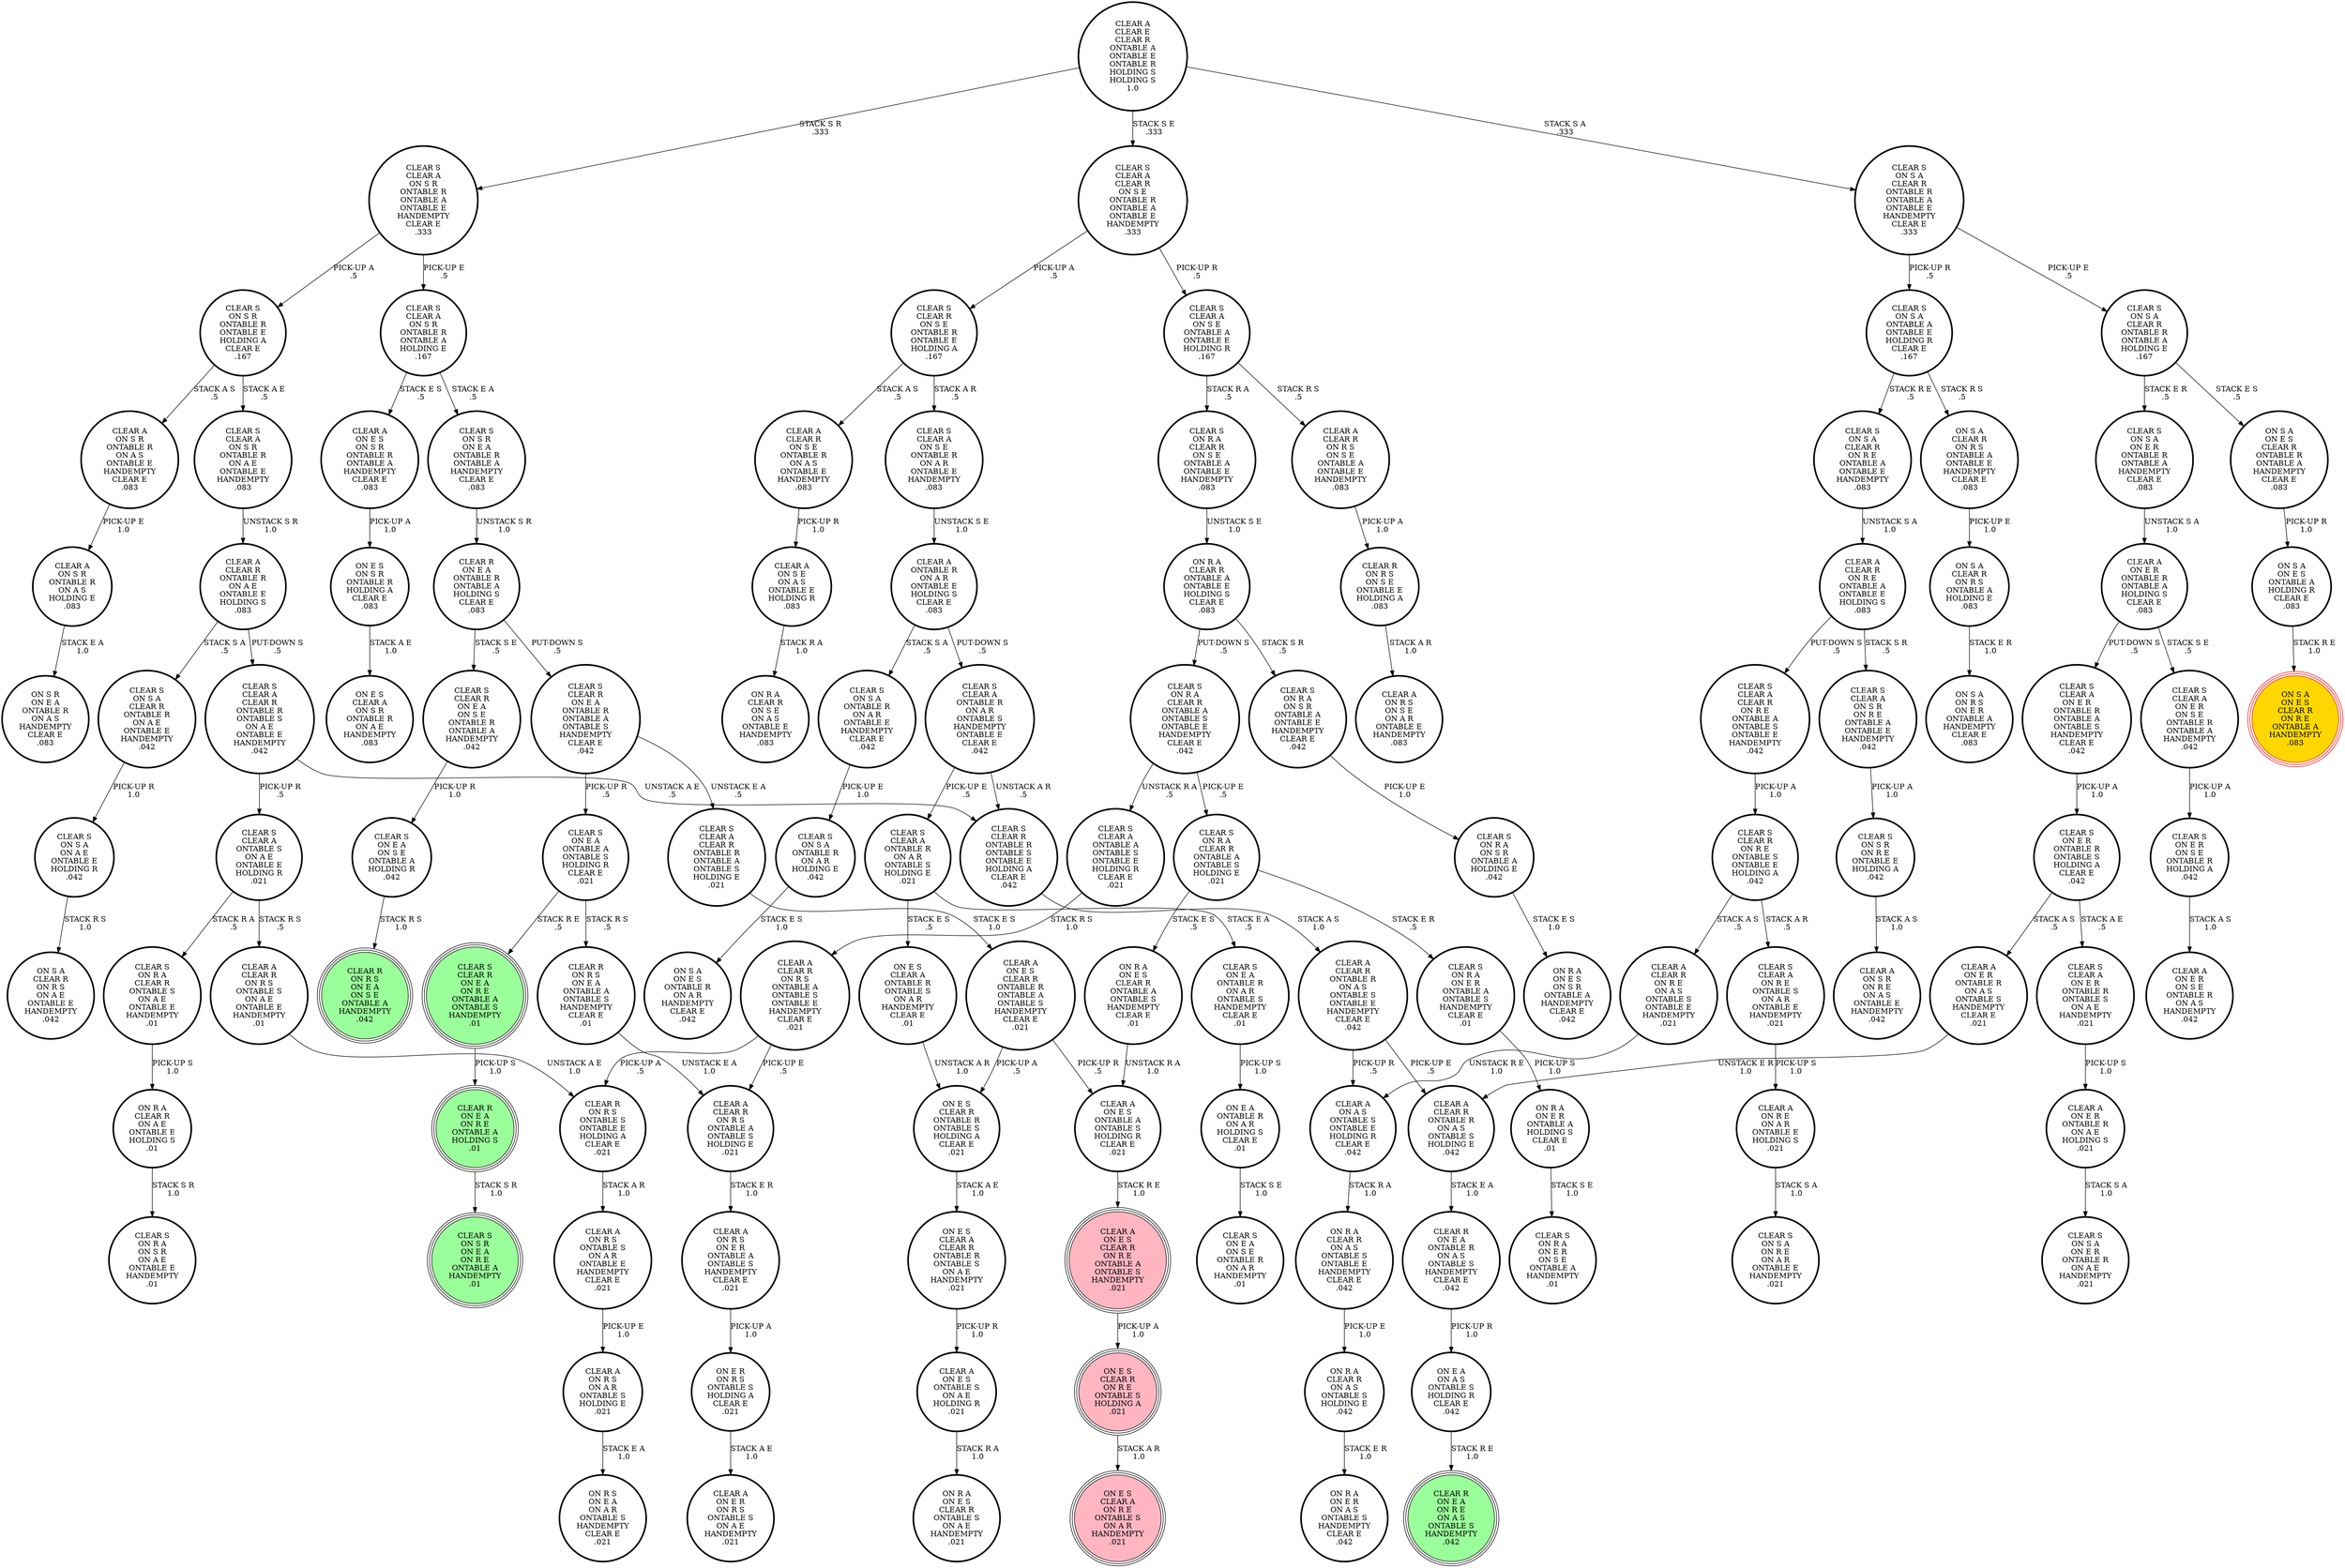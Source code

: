 digraph {
"CLEAR A\nON E S\nCLEAR R\nONTABLE R\nONTABLE A\nONTABLE S\nHANDEMPTY\nCLEAR E\n.021\n" -> "ON E S\nCLEAR R\nONTABLE R\nONTABLE S\nHOLDING A\nCLEAR E\n.021\n"[label="PICK-UP A\n.5\n"];
"CLEAR A\nON E S\nCLEAR R\nONTABLE R\nONTABLE A\nONTABLE S\nHANDEMPTY\nCLEAR E\n.021\n" -> "CLEAR A\nON E S\nONTABLE A\nONTABLE S\nHOLDING R\nCLEAR E\n.021\n"[label="PICK-UP R\n.5\n"];
"CLEAR S\nON S A\nONTABLE R\nON A R\nHOLDING E\n.042\n" -> "ON S A\nON E S\nONTABLE R\nON A R\nHANDEMPTY\nCLEAR E\n.042\n"[label="STACK E S\n1.0\n"];
"CLEAR S\nON S A\nONTABLE A\nONTABLE E\nHOLDING R\nCLEAR E\n.167\n" -> "ON S A\nCLEAR R\nON R S\nONTABLE A\nONTABLE E\nHANDEMPTY\nCLEAR E\n.083\n"[label="STACK R S\n.5\n"];
"CLEAR S\nON S A\nONTABLE A\nONTABLE E\nHOLDING R\nCLEAR E\n.167\n" -> "CLEAR S\nON S A\nCLEAR R\nON R E\nONTABLE A\nONTABLE E\nHANDEMPTY\n.083\n"[label="STACK R E\n.5\n"];
"CLEAR S\nCLEAR A\nON S R\nONTABLE R\nON A E\nONTABLE E\nHANDEMPTY\n.083\n" -> "CLEAR A\nCLEAR R\nONTABLE R\nON A E\nONTABLE E\nHOLDING S\n.083\n"[label="UNSTACK S R\n1.0\n"];
"ON S A\nON E S\nONTABLE A\nHOLDING R\nCLEAR E\n.083\n" -> "ON S A\nON E S\nCLEAR R\nON R E\nONTABLE A\nHANDEMPTY\n.083\n"[label="STACK R E\n1.0\n"];
"CLEAR A\nON E S\nCLEAR R\nON R E\nONTABLE A\nONTABLE S\nHANDEMPTY\n.021\n" -> "ON E S\nCLEAR R\nON R E\nONTABLE S\nHOLDING A\n.021\n"[label="PICK-UP A\n1.0\n"];
"CLEAR S\nCLEAR A\nON S R\nON R E\nONTABLE A\nONTABLE E\nHANDEMPTY\n.042\n" -> "CLEAR S\nON S R\nON R E\nONTABLE E\nHOLDING A\n.042\n"[label="PICK-UP A\n1.0\n"];
"ON E A\nONTABLE R\nON A R\nHOLDING S\nCLEAR E\n.01\n" -> "CLEAR S\nON E A\nON S E\nONTABLE R\nON A R\nHANDEMPTY\n.01\n"[label="STACK S E\n1.0\n"];
"CLEAR S\nCLEAR A\nON S R\nONTABLE R\nONTABLE A\nHOLDING E\n.167\n" -> "CLEAR A\nON E S\nON S R\nONTABLE R\nONTABLE A\nHANDEMPTY\nCLEAR E\n.083\n"[label="STACK E S\n.5\n"];
"CLEAR S\nCLEAR A\nON S R\nONTABLE R\nONTABLE A\nHOLDING E\n.167\n" -> "CLEAR S\nON S R\nON E A\nONTABLE R\nONTABLE A\nHANDEMPTY\nCLEAR E\n.083\n"[label="STACK E A\n.5\n"];
"ON S A\nCLEAR R\nON R S\nONTABLE A\nHOLDING E\n.083\n" -> "ON S A\nON R S\nON E R\nONTABLE A\nHANDEMPTY\nCLEAR E\n.083\n"[label="STACK E R\n1.0\n"];
"CLEAR S\nCLEAR A\nONTABLE R\nON A R\nONTABLE S\nHOLDING E\n.021\n" -> "ON E S\nCLEAR A\nONTABLE R\nONTABLE S\nON A R\nHANDEMPTY\nCLEAR E\n.01\n"[label="STACK E S\n.5\n"];
"CLEAR S\nCLEAR A\nONTABLE R\nON A R\nONTABLE S\nHOLDING E\n.021\n" -> "CLEAR S\nON E A\nONTABLE R\nON A R\nONTABLE S\nHANDEMPTY\nCLEAR E\n.01\n"[label="STACK E A\n.5\n"];
"CLEAR S\nON E A\nONTABLE R\nON A R\nONTABLE S\nHANDEMPTY\nCLEAR E\n.01\n" -> "ON E A\nONTABLE R\nON A R\nHOLDING S\nCLEAR E\n.01\n"[label="PICK-UP S\n1.0\n"];
"CLEAR S\nCLEAR A\nON S E\nONTABLE R\nON A R\nONTABLE E\nHANDEMPTY\n.083\n" -> "CLEAR A\nONTABLE R\nON A R\nONTABLE E\nHOLDING S\nCLEAR E\n.083\n"[label="UNSTACK S E\n1.0\n"];
"CLEAR S\nCLEAR A\nCLEAR R\nONTABLE R\nONTABLE S\nON A E\nONTABLE E\nHANDEMPTY\n.042\n" -> "CLEAR S\nCLEAR R\nONTABLE R\nONTABLE S\nONTABLE E\nHOLDING A\nCLEAR E\n.042\n"[label="UNSTACK A E\n.5\n"];
"CLEAR S\nCLEAR A\nCLEAR R\nONTABLE R\nONTABLE S\nON A E\nONTABLE E\nHANDEMPTY\n.042\n" -> "CLEAR S\nCLEAR A\nONTABLE S\nON A E\nONTABLE E\nHOLDING R\n.021\n"[label="PICK-UP R\n.5\n"];
"CLEAR S\nON S A\nCLEAR R\nONTABLE R\nONTABLE A\nONTABLE E\nHANDEMPTY\nCLEAR E\n.333\n" -> "CLEAR S\nON S A\nONTABLE A\nONTABLE E\nHOLDING R\nCLEAR E\n.167\n"[label="PICK-UP R\n.5\n"];
"CLEAR S\nON S A\nCLEAR R\nONTABLE R\nONTABLE A\nONTABLE E\nHANDEMPTY\nCLEAR E\n.333\n" -> "CLEAR S\nON S A\nCLEAR R\nONTABLE R\nONTABLE A\nHOLDING E\n.167\n"[label="PICK-UP E\n.5\n"];
"ON R A\nCLEAR R\nON A E\nONTABLE E\nHOLDING S\n.01\n" -> "CLEAR S\nON R A\nON S R\nON A E\nONTABLE E\nHANDEMPTY\n.01\n"[label="STACK S R\n1.0\n"];
"ON E R\nON R S\nONTABLE S\nHOLDING A\nCLEAR E\n.021\n" -> "CLEAR A\nON E R\nON R S\nONTABLE S\nON A E\nHANDEMPTY\n.021\n"[label="STACK A E\n1.0\n"];
"CLEAR S\nON E A\nON S E\nONTABLE A\nHOLDING R\n.042\n" -> "CLEAR R\nON R S\nON E A\nON S E\nONTABLE A\nHANDEMPTY\n.042\n"[label="STACK R S\n1.0\n"];
"CLEAR A\nON S E\nON A S\nONTABLE E\nHOLDING R\n.083\n" -> "ON R A\nCLEAR R\nON S E\nON A S\nONTABLE E\nHANDEMPTY\n.083\n"[label="STACK R A\n1.0\n"];
"CLEAR S\nCLEAR A\nCLEAR R\nON R E\nONTABLE A\nONTABLE S\nONTABLE E\nHANDEMPTY\n.042\n" -> "CLEAR S\nCLEAR R\nON R E\nONTABLE S\nONTABLE E\nHOLDING A\n.042\n"[label="PICK-UP A\n1.0\n"];
"CLEAR R\nON E A\nON R E\nONTABLE A\nHOLDING S\n.01\n" -> "CLEAR S\nON S R\nON E A\nON R E\nONTABLE A\nHANDEMPTY\n.01\n"[label="STACK S R\n1.0\n"];
"CLEAR A\nON S R\nONTABLE R\nON A S\nHOLDING E\n.083\n" -> "ON S R\nON E A\nONTABLE R\nON A S\nHANDEMPTY\nCLEAR E\n.083\n"[label="STACK E A\n1.0\n"];
"ON R A\nCLEAR R\nON A S\nONTABLE S\nONTABLE E\nHANDEMPTY\nCLEAR E\n.042\n" -> "ON R A\nCLEAR R\nON A S\nONTABLE S\nHOLDING E\n.042\n"[label="PICK-UP E\n1.0\n"];
"CLEAR A\nON E R\nONTABLE R\nON A E\nHOLDING S\n.021\n" -> "CLEAR S\nON S A\nON E R\nONTABLE R\nON A E\nHANDEMPTY\n.021\n"[label="STACK S A\n1.0\n"];
"ON R A\nCLEAR R\nON A S\nONTABLE S\nHOLDING E\n.042\n" -> "ON R A\nON E R\nON A S\nONTABLE S\nHANDEMPTY\nCLEAR E\n.042\n"[label="STACK E R\n1.0\n"];
"CLEAR A\nON R S\nONTABLE S\nON A R\nONTABLE E\nHANDEMPTY\nCLEAR E\n.021\n" -> "CLEAR A\nON R S\nON A R\nONTABLE S\nHOLDING E\n.021\n"[label="PICK-UP E\n1.0\n"];
"CLEAR S\nON S A\nCLEAR R\nON R E\nONTABLE A\nONTABLE E\nHANDEMPTY\n.083\n" -> "CLEAR A\nCLEAR R\nON R E\nONTABLE A\nONTABLE E\nHOLDING S\n.083\n"[label="UNSTACK S A\n1.0\n"];
"CLEAR A\nCLEAR R\nONTABLE R\nON A S\nONTABLE S\nONTABLE E\nHANDEMPTY\nCLEAR E\n.042\n" -> "CLEAR A\nON A S\nONTABLE S\nONTABLE E\nHOLDING R\nCLEAR E\n.042\n"[label="PICK-UP R\n.5\n"];
"CLEAR A\nCLEAR R\nONTABLE R\nON A S\nONTABLE S\nONTABLE E\nHANDEMPTY\nCLEAR E\n.042\n" -> "CLEAR A\nCLEAR R\nONTABLE R\nON A S\nONTABLE S\nHOLDING E\n.042\n"[label="PICK-UP E\n.5\n"];
"ON R A\nON E S\nCLEAR R\nONTABLE A\nONTABLE S\nHANDEMPTY\nCLEAR E\n.01\n" -> "CLEAR A\nON E S\nONTABLE A\nONTABLE S\nHOLDING R\nCLEAR E\n.021\n"[label="UNSTACK R A\n1.0\n"];
"CLEAR S\nCLEAR A\nCLEAR R\nONTABLE R\nONTABLE A\nONTABLE S\nHOLDING E\n.021\n" -> "CLEAR A\nON E S\nCLEAR R\nONTABLE R\nONTABLE A\nONTABLE S\nHANDEMPTY\nCLEAR E\n.021\n"[label="STACK E S\n1.0\n"];
"CLEAR S\nCLEAR A\nCLEAR R\nON S E\nONTABLE R\nONTABLE A\nONTABLE E\nHANDEMPTY\n.333\n" -> "CLEAR S\nCLEAR A\nON S E\nONTABLE A\nONTABLE E\nHOLDING R\n.167\n"[label="PICK-UP R\n.5\n"];
"CLEAR S\nCLEAR A\nCLEAR R\nON S E\nONTABLE R\nONTABLE A\nONTABLE E\nHANDEMPTY\n.333\n" -> "CLEAR S\nCLEAR R\nON S E\nONTABLE R\nONTABLE E\nHOLDING A\n.167\n"[label="PICK-UP A\n.5\n"];
"CLEAR S\nON R A\nCLEAR R\nONTABLE S\nON A E\nONTABLE E\nHANDEMPTY\n.01\n" -> "ON R A\nCLEAR R\nON A E\nONTABLE E\nHOLDING S\n.01\n"[label="PICK-UP S\n1.0\n"];
"CLEAR S\nCLEAR R\nON E A\nON S E\nONTABLE R\nONTABLE A\nHANDEMPTY\n.042\n" -> "CLEAR S\nON E A\nON S E\nONTABLE A\nHOLDING R\n.042\n"[label="PICK-UP R\n1.0\n"];
"CLEAR S\nON E A\nONTABLE A\nONTABLE S\nHOLDING R\nCLEAR E\n.021\n" -> "CLEAR R\nON R S\nON E A\nONTABLE A\nONTABLE S\nHANDEMPTY\nCLEAR E\n.01\n"[label="STACK R S\n.5\n"];
"CLEAR S\nON E A\nONTABLE A\nONTABLE S\nHOLDING R\nCLEAR E\n.021\n" -> "CLEAR S\nCLEAR R\nON E A\nON R E\nONTABLE A\nONTABLE S\nHANDEMPTY\n.01\n"[label="STACK R E\n.5\n"];
"CLEAR A\nCLEAR R\nON R E\nON A S\nONTABLE S\nONTABLE E\nHANDEMPTY\n.021\n" -> "CLEAR A\nON A S\nONTABLE S\nONTABLE E\nHOLDING R\nCLEAR E\n.042\n"[label="UNSTACK R E\n1.0\n"];
"CLEAR S\nCLEAR A\nON S R\nONTABLE R\nONTABLE A\nONTABLE E\nHANDEMPTY\nCLEAR E\n.333\n" -> "CLEAR S\nCLEAR A\nON S R\nONTABLE R\nONTABLE A\nHOLDING E\n.167\n"[label="PICK-UP E\n.5\n"];
"CLEAR S\nCLEAR A\nON S R\nONTABLE R\nONTABLE A\nONTABLE E\nHANDEMPTY\nCLEAR E\n.333\n" -> "CLEAR S\nON S R\nONTABLE R\nONTABLE E\nHOLDING A\nCLEAR E\n.167\n"[label="PICK-UP A\n.5\n"];
"CLEAR A\nON A S\nONTABLE S\nONTABLE E\nHOLDING R\nCLEAR E\n.042\n" -> "ON R A\nCLEAR R\nON A S\nONTABLE S\nONTABLE E\nHANDEMPTY\nCLEAR E\n.042\n"[label="STACK R A\n1.0\n"];
"CLEAR S\nCLEAR R\nON R E\nONTABLE S\nONTABLE E\nHOLDING A\n.042\n" -> "CLEAR S\nCLEAR A\nON R E\nONTABLE S\nON A R\nONTABLE E\nHANDEMPTY\n.021\n"[label="STACK A R\n.5\n"];
"CLEAR S\nCLEAR R\nON R E\nONTABLE S\nONTABLE E\nHOLDING A\n.042\n" -> "CLEAR A\nCLEAR R\nON R E\nON A S\nONTABLE S\nONTABLE E\nHANDEMPTY\n.021\n"[label="STACK A S\n.5\n"];
"CLEAR S\nCLEAR A\nON E R\nON S E\nONTABLE R\nONTABLE A\nHANDEMPTY\n.042\n" -> "CLEAR S\nON E R\nON S E\nONTABLE R\nHOLDING A\n.042\n"[label="PICK-UP A\n1.0\n"];
"CLEAR S\nCLEAR A\nON R E\nONTABLE S\nON A R\nONTABLE E\nHANDEMPTY\n.021\n" -> "CLEAR A\nON R E\nON A R\nONTABLE E\nHOLDING S\n.021\n"[label="PICK-UP S\n1.0\n"];
"CLEAR A\nONTABLE R\nON A R\nONTABLE E\nHOLDING S\nCLEAR E\n.083\n" -> "CLEAR S\nON S A\nONTABLE R\nON A R\nONTABLE E\nHANDEMPTY\nCLEAR E\n.042\n"[label="STACK S A\n.5\n"];
"CLEAR A\nONTABLE R\nON A R\nONTABLE E\nHOLDING S\nCLEAR E\n.083\n" -> "CLEAR S\nCLEAR A\nONTABLE R\nON A R\nONTABLE S\nHANDEMPTY\nONTABLE E\nCLEAR E\n.042\n"[label="PUT-DOWN S\n.5\n"];
"CLEAR S\nCLEAR A\nON E R\nONTABLE R\nONTABLE S\nON A E\nHANDEMPTY\n.021\n" -> "CLEAR A\nON E R\nONTABLE R\nON A E\nHOLDING S\n.021\n"[label="PICK-UP S\n1.0\n"];
"CLEAR A\nON E R\nONTABLE R\nON A S\nONTABLE S\nHANDEMPTY\nCLEAR E\n.021\n" -> "CLEAR A\nCLEAR R\nONTABLE R\nON A S\nONTABLE S\nHOLDING E\n.042\n"[label="UNSTACK E R\n1.0\n"];
"ON E S\nCLEAR R\nONTABLE R\nONTABLE S\nHOLDING A\nCLEAR E\n.021\n" -> "ON E S\nCLEAR A\nCLEAR R\nONTABLE R\nONTABLE S\nON A E\nHANDEMPTY\n.021\n"[label="STACK A E\n1.0\n"];
"CLEAR S\nON S A\nONTABLE R\nON A R\nONTABLE E\nHANDEMPTY\nCLEAR E\n.042\n" -> "CLEAR S\nON S A\nONTABLE R\nON A R\nHOLDING E\n.042\n"[label="PICK-UP E\n1.0\n"];
"CLEAR S\nCLEAR R\nON E A\nON R E\nONTABLE A\nONTABLE S\nHANDEMPTY\n.01\n" -> "CLEAR R\nON E A\nON R E\nONTABLE A\nHOLDING S\n.01\n"[label="PICK-UP S\n1.0\n"];
"CLEAR R\nON R S\nON S E\nONTABLE E\nHOLDING A\n.083\n" -> "CLEAR A\nON R S\nON S E\nON A R\nONTABLE E\nHANDEMPTY\n.083\n"[label="STACK A R\n1.0\n"];
"CLEAR S\nON S R\nON R E\nONTABLE E\nHOLDING A\n.042\n" -> "CLEAR A\nON S R\nON R E\nON A S\nONTABLE E\nHANDEMPTY\n.042\n"[label="STACK A S\n1.0\n"];
"CLEAR R\nON R S\nON E A\nONTABLE A\nONTABLE S\nHANDEMPTY\nCLEAR E\n.01\n" -> "CLEAR A\nCLEAR R\nON R S\nONTABLE A\nONTABLE S\nHOLDING E\n.021\n"[label="UNSTACK E A\n1.0\n"];
"ON E S\nCLEAR R\nON R E\nONTABLE S\nHOLDING A\n.021\n" -> "ON E S\nCLEAR A\nON R E\nONTABLE S\nON A R\nHANDEMPTY\n.021\n"[label="STACK A R\n1.0\n"];
"CLEAR S\nCLEAR R\nONTABLE R\nONTABLE S\nONTABLE E\nHOLDING A\nCLEAR E\n.042\n" -> "CLEAR A\nCLEAR R\nONTABLE R\nON A S\nONTABLE S\nONTABLE E\nHANDEMPTY\nCLEAR E\n.042\n"[label="STACK A S\n1.0\n"];
"CLEAR A\nCLEAR R\nONTABLE R\nON A S\nONTABLE S\nHOLDING E\n.042\n" -> "CLEAR R\nON E A\nONTABLE R\nON A S\nONTABLE S\nHANDEMPTY\nCLEAR E\n.042\n"[label="STACK E A\n1.0\n"];
"CLEAR A\nON E S\nON S R\nONTABLE R\nONTABLE A\nHANDEMPTY\nCLEAR E\n.083\n" -> "ON E S\nON S R\nONTABLE R\nHOLDING A\nCLEAR E\n.083\n"[label="PICK-UP A\n1.0\n"];
"CLEAR S\nCLEAR A\nON S E\nONTABLE A\nONTABLE E\nHOLDING R\n.167\n" -> "CLEAR A\nCLEAR R\nON R S\nON S E\nONTABLE A\nONTABLE E\nHANDEMPTY\n.083\n"[label="STACK R S\n.5\n"];
"CLEAR S\nCLEAR A\nON S E\nONTABLE A\nONTABLE E\nHOLDING R\n.167\n" -> "CLEAR S\nON R A\nCLEAR R\nON S E\nONTABLE A\nONTABLE E\nHANDEMPTY\n.083\n"[label="STACK R A\n.5\n"];
"CLEAR A\nCLEAR R\nON R E\nONTABLE A\nONTABLE E\nHOLDING S\n.083\n" -> "CLEAR S\nCLEAR A\nCLEAR R\nON R E\nONTABLE A\nONTABLE S\nONTABLE E\nHANDEMPTY\n.042\n"[label="PUT-DOWN S\n.5\n"];
"CLEAR A\nCLEAR R\nON R E\nONTABLE A\nONTABLE E\nHOLDING S\n.083\n" -> "CLEAR S\nCLEAR A\nON S R\nON R E\nONTABLE A\nONTABLE E\nHANDEMPTY\n.042\n"[label="STACK S R\n.5\n"];
"CLEAR A\nCLEAR R\nON S E\nONTABLE R\nON A S\nONTABLE E\nHANDEMPTY\n.083\n" -> "CLEAR A\nON S E\nON A S\nONTABLE E\nHOLDING R\n.083\n"[label="PICK-UP R\n1.0\n"];
"CLEAR S\nCLEAR A\nON E R\nONTABLE R\nONTABLE A\nONTABLE S\nHANDEMPTY\nCLEAR E\n.042\n" -> "CLEAR S\nON E R\nONTABLE R\nONTABLE S\nHOLDING A\nCLEAR E\n.042\n"[label="PICK-UP A\n1.0\n"];
"CLEAR S\nCLEAR A\nONTABLE S\nON A E\nONTABLE E\nHOLDING R\n.021\n" -> "CLEAR A\nCLEAR R\nON R S\nONTABLE S\nON A E\nONTABLE E\nHANDEMPTY\n.01\n"[label="STACK R S\n.5\n"];
"CLEAR S\nCLEAR A\nONTABLE S\nON A E\nONTABLE E\nHOLDING R\n.021\n" -> "CLEAR S\nON R A\nCLEAR R\nONTABLE S\nON A E\nONTABLE E\nHANDEMPTY\n.01\n"[label="STACK R A\n.5\n"];
"CLEAR S\nON S A\nCLEAR R\nONTABLE R\nONTABLE A\nHOLDING E\n.167\n" -> "CLEAR S\nON S A\nON E R\nONTABLE R\nONTABLE A\nHANDEMPTY\nCLEAR E\n.083\n"[label="STACK E R\n.5\n"];
"CLEAR S\nON S A\nCLEAR R\nONTABLE R\nONTABLE A\nHOLDING E\n.167\n" -> "ON S A\nON E S\nCLEAR R\nONTABLE R\nONTABLE A\nHANDEMPTY\nCLEAR E\n.083\n"[label="STACK E S\n.5\n"];
"ON R A\nCLEAR R\nONTABLE A\nONTABLE E\nHOLDING S\nCLEAR E\n.083\n" -> "CLEAR S\nON R A\nCLEAR R\nONTABLE A\nONTABLE S\nONTABLE E\nHANDEMPTY\nCLEAR E\n.042\n"[label="PUT-DOWN S\n.5\n"];
"ON R A\nCLEAR R\nONTABLE A\nONTABLE E\nHOLDING S\nCLEAR E\n.083\n" -> "CLEAR S\nON R A\nON S R\nONTABLE A\nONTABLE E\nHANDEMPTY\nCLEAR E\n.042\n"[label="STACK S R\n.5\n"];
"CLEAR A\nCLEAR E\nCLEAR R\nONTABLE A\nONTABLE E\nONTABLE R\nHOLDING S\nHOLDING S\n1.0\n" -> "CLEAR S\nON S A\nCLEAR R\nONTABLE R\nONTABLE A\nONTABLE E\nHANDEMPTY\nCLEAR E\n.333\n"[label="STACK S A\n.333\n"];
"CLEAR A\nCLEAR E\nCLEAR R\nONTABLE A\nONTABLE E\nONTABLE R\nHOLDING S\nHOLDING S\n1.0\n" -> "CLEAR S\nCLEAR A\nON S R\nONTABLE R\nONTABLE A\nONTABLE E\nHANDEMPTY\nCLEAR E\n.333\n"[label="STACK S R\n.333\n"];
"CLEAR A\nCLEAR E\nCLEAR R\nONTABLE A\nONTABLE E\nONTABLE R\nHOLDING S\nHOLDING S\n1.0\n" -> "CLEAR S\nCLEAR A\nCLEAR R\nON S E\nONTABLE R\nONTABLE A\nONTABLE E\nHANDEMPTY\n.333\n"[label="STACK S E\n.333\n"];
"CLEAR A\nON E S\nONTABLE A\nONTABLE S\nHOLDING R\nCLEAR E\n.021\n" -> "CLEAR A\nON E S\nCLEAR R\nON R E\nONTABLE A\nONTABLE S\nHANDEMPTY\n.021\n"[label="STACK R E\n1.0\n"];
"CLEAR R\nON R S\nONTABLE S\nONTABLE E\nHOLDING A\nCLEAR E\n.021\n" -> "CLEAR A\nON R S\nONTABLE S\nON A R\nONTABLE E\nHANDEMPTY\nCLEAR E\n.021\n"[label="STACK A R\n1.0\n"];
"CLEAR A\nCLEAR R\nON R S\nONTABLE A\nONTABLE S\nONTABLE E\nHANDEMPTY\nCLEAR E\n.021\n" -> "CLEAR R\nON R S\nONTABLE S\nONTABLE E\nHOLDING A\nCLEAR E\n.021\n"[label="PICK-UP A\n.5\n"];
"CLEAR A\nCLEAR R\nON R S\nONTABLE A\nONTABLE S\nONTABLE E\nHANDEMPTY\nCLEAR E\n.021\n" -> "CLEAR A\nCLEAR R\nON R S\nONTABLE A\nONTABLE S\nHOLDING E\n.021\n"[label="PICK-UP E\n.5\n"];
"CLEAR S\nON R A\nON S R\nONTABLE A\nONTABLE E\nHANDEMPTY\nCLEAR E\n.042\n" -> "CLEAR S\nON R A\nON S R\nONTABLE A\nHOLDING E\n.042\n"[label="PICK-UP E\n1.0\n"];
"CLEAR S\nON R A\nCLEAR R\nONTABLE A\nONTABLE S\nONTABLE E\nHANDEMPTY\nCLEAR E\n.042\n" -> "CLEAR S\nON R A\nCLEAR R\nONTABLE A\nONTABLE S\nHOLDING E\n.021\n"[label="PICK-UP E\n.5\n"];
"CLEAR S\nON R A\nCLEAR R\nONTABLE A\nONTABLE S\nONTABLE E\nHANDEMPTY\nCLEAR E\n.042\n" -> "CLEAR S\nCLEAR A\nONTABLE A\nONTABLE S\nONTABLE E\nHOLDING R\nCLEAR E\n.021\n"[label="UNSTACK R A\n.5\n"];
"CLEAR A\nCLEAR R\nON R S\nONTABLE S\nON A E\nONTABLE E\nHANDEMPTY\n.01\n" -> "CLEAR R\nON R S\nONTABLE S\nONTABLE E\nHOLDING A\nCLEAR E\n.021\n"[label="UNSTACK A E\n1.0\n"];
"ON S A\nCLEAR R\nON R S\nONTABLE A\nONTABLE E\nHANDEMPTY\nCLEAR E\n.083\n" -> "ON S A\nCLEAR R\nON R S\nONTABLE A\nHOLDING E\n.083\n"[label="PICK-UP E\n1.0\n"];
"ON E S\nCLEAR A\nCLEAR R\nONTABLE R\nONTABLE S\nON A E\nHANDEMPTY\n.021\n" -> "CLEAR A\nON E S\nONTABLE S\nON A E\nHOLDING R\n.021\n"[label="PICK-UP R\n1.0\n"];
"ON R A\nON E R\nONTABLE A\nHOLDING S\nCLEAR E\n.01\n" -> "CLEAR S\nON R A\nON E R\nON S E\nONTABLE A\nHANDEMPTY\n.01\n"[label="STACK S E\n1.0\n"];
"ON E S\nON S R\nONTABLE R\nHOLDING A\nCLEAR E\n.083\n" -> "ON E S\nCLEAR A\nON S R\nONTABLE R\nON A E\nHANDEMPTY\n.083\n"[label="STACK A E\n1.0\n"];
"CLEAR A\nCLEAR R\nON R S\nON S E\nONTABLE A\nONTABLE E\nHANDEMPTY\n.083\n" -> "CLEAR R\nON R S\nON S E\nONTABLE E\nHOLDING A\n.083\n"[label="PICK-UP A\n1.0\n"];
"CLEAR R\nON E A\nONTABLE R\nON A S\nONTABLE S\nHANDEMPTY\nCLEAR E\n.042\n" -> "ON E A\nON A S\nONTABLE S\nHOLDING R\nCLEAR E\n.042\n"[label="PICK-UP R\n1.0\n"];
"CLEAR S\nON S R\nONTABLE R\nONTABLE E\nHOLDING A\nCLEAR E\n.167\n" -> "CLEAR A\nON S R\nONTABLE R\nON A S\nONTABLE E\nHANDEMPTY\nCLEAR E\n.083\n"[label="STACK A S\n.5\n"];
"CLEAR S\nON S R\nONTABLE R\nONTABLE E\nHOLDING A\nCLEAR E\n.167\n" -> "CLEAR S\nCLEAR A\nON S R\nONTABLE R\nON A E\nONTABLE E\nHANDEMPTY\n.083\n"[label="STACK A E\n.5\n"];
"CLEAR A\nCLEAR R\nON R S\nONTABLE A\nONTABLE S\nHOLDING E\n.021\n" -> "CLEAR A\nON R S\nON E R\nONTABLE A\nONTABLE S\nHANDEMPTY\nCLEAR E\n.021\n"[label="STACK E R\n1.0\n"];
"CLEAR A\nCLEAR R\nONTABLE R\nON A E\nONTABLE E\nHOLDING S\n.083\n" -> "CLEAR S\nCLEAR A\nCLEAR R\nONTABLE R\nONTABLE S\nON A E\nONTABLE E\nHANDEMPTY\n.042\n"[label="PUT-DOWN S\n.5\n"];
"CLEAR A\nCLEAR R\nONTABLE R\nON A E\nONTABLE E\nHOLDING S\n.083\n" -> "CLEAR S\nON S A\nCLEAR R\nONTABLE R\nON A E\nONTABLE E\nHANDEMPTY\n.042\n"[label="STACK S A\n.5\n"];
"CLEAR A\nON R E\nON A R\nONTABLE E\nHOLDING S\n.021\n" -> "CLEAR S\nON S A\nON R E\nON A R\nONTABLE E\nHANDEMPTY\n.021\n"[label="STACK S A\n1.0\n"];
"CLEAR S\nCLEAR A\nONTABLE A\nONTABLE S\nONTABLE E\nHOLDING R\nCLEAR E\n.021\n" -> "CLEAR A\nCLEAR R\nON R S\nONTABLE A\nONTABLE S\nONTABLE E\nHANDEMPTY\nCLEAR E\n.021\n"[label="STACK R S\n1.0\n"];
"CLEAR S\nON E R\nON S E\nONTABLE R\nHOLDING A\n.042\n" -> "CLEAR A\nON E R\nON S E\nONTABLE R\nON A S\nHANDEMPTY\n.042\n"[label="STACK A S\n1.0\n"];
"CLEAR S\nON S A\nCLEAR R\nONTABLE R\nON A E\nONTABLE E\nHANDEMPTY\n.042\n" -> "CLEAR S\nON S A\nON A E\nONTABLE E\nHOLDING R\n.042\n"[label="PICK-UP R\n1.0\n"];
"CLEAR S\nON R A\nCLEAR R\nONTABLE A\nONTABLE S\nHOLDING E\n.021\n" -> "CLEAR S\nON R A\nON E R\nONTABLE A\nONTABLE S\nHANDEMPTY\nCLEAR E\n.01\n"[label="STACK E R\n.5\n"];
"CLEAR S\nON R A\nCLEAR R\nONTABLE A\nONTABLE S\nHOLDING E\n.021\n" -> "ON R A\nON E S\nCLEAR R\nONTABLE A\nONTABLE S\nHANDEMPTY\nCLEAR E\n.01\n"[label="STACK E S\n.5\n"];
"CLEAR S\nON R A\nCLEAR R\nON S E\nONTABLE A\nONTABLE E\nHANDEMPTY\n.083\n" -> "ON R A\nCLEAR R\nONTABLE A\nONTABLE E\nHOLDING S\nCLEAR E\n.083\n"[label="UNSTACK S E\n1.0\n"];
"CLEAR A\nON R S\nON E R\nONTABLE A\nONTABLE S\nHANDEMPTY\nCLEAR E\n.021\n" -> "ON E R\nON R S\nONTABLE S\nHOLDING A\nCLEAR E\n.021\n"[label="PICK-UP A\n1.0\n"];
"CLEAR S\nON R A\nON S R\nONTABLE A\nHOLDING E\n.042\n" -> "ON R A\nON E S\nON S R\nONTABLE A\nHANDEMPTY\nCLEAR E\n.042\n"[label="STACK E S\n1.0\n"];
"CLEAR S\nCLEAR R\nON S E\nONTABLE R\nONTABLE E\nHOLDING A\n.167\n" -> "CLEAR S\nCLEAR A\nON S E\nONTABLE R\nON A R\nONTABLE E\nHANDEMPTY\n.083\n"[label="STACK A R\n.5\n"];
"CLEAR S\nCLEAR R\nON S E\nONTABLE R\nONTABLE E\nHOLDING A\n.167\n" -> "CLEAR A\nCLEAR R\nON S E\nONTABLE R\nON A S\nONTABLE E\nHANDEMPTY\n.083\n"[label="STACK A S\n.5\n"];
"CLEAR A\nON S R\nONTABLE R\nON A S\nONTABLE E\nHANDEMPTY\nCLEAR E\n.083\n" -> "CLEAR A\nON S R\nONTABLE R\nON A S\nHOLDING E\n.083\n"[label="PICK-UP E\n1.0\n"];
"CLEAR S\nCLEAR A\nONTABLE R\nON A R\nONTABLE S\nHANDEMPTY\nONTABLE E\nCLEAR E\n.042\n" -> "CLEAR S\nCLEAR R\nONTABLE R\nONTABLE S\nONTABLE E\nHOLDING A\nCLEAR E\n.042\n"[label="UNSTACK A R\n.5\n"];
"CLEAR S\nCLEAR A\nONTABLE R\nON A R\nONTABLE S\nHANDEMPTY\nONTABLE E\nCLEAR E\n.042\n" -> "CLEAR S\nCLEAR A\nONTABLE R\nON A R\nONTABLE S\nHOLDING E\n.021\n"[label="PICK-UP E\n.5\n"];
"ON E A\nON A S\nONTABLE S\nHOLDING R\nCLEAR E\n.042\n" -> "CLEAR R\nON E A\nON R E\nON A S\nONTABLE S\nHANDEMPTY\n.042\n"[label="STACK R E\n1.0\n"];
"CLEAR S\nON S A\nON A E\nONTABLE E\nHOLDING R\n.042\n" -> "ON S A\nCLEAR R\nON R S\nON A E\nONTABLE E\nHANDEMPTY\n.042\n"[label="STACK R S\n1.0\n"];
"ON E S\nCLEAR A\nONTABLE R\nONTABLE S\nON A R\nHANDEMPTY\nCLEAR E\n.01\n" -> "ON E S\nCLEAR R\nONTABLE R\nONTABLE S\nHOLDING A\nCLEAR E\n.021\n"[label="UNSTACK A R\n1.0\n"];
"CLEAR S\nON S A\nON E R\nONTABLE R\nONTABLE A\nHANDEMPTY\nCLEAR E\n.083\n" -> "CLEAR A\nON E R\nONTABLE R\nONTABLE A\nHOLDING S\nCLEAR E\n.083\n"[label="UNSTACK S A\n1.0\n"];
"CLEAR S\nON R A\nON E R\nONTABLE A\nONTABLE S\nHANDEMPTY\nCLEAR E\n.01\n" -> "ON R A\nON E R\nONTABLE A\nHOLDING S\nCLEAR E\n.01\n"[label="PICK-UP S\n1.0\n"];
"CLEAR R\nON E A\nONTABLE R\nONTABLE A\nHOLDING S\nCLEAR E\n.083\n" -> "CLEAR S\nCLEAR R\nON E A\nONTABLE R\nONTABLE A\nONTABLE S\nHANDEMPTY\nCLEAR E\n.042\n"[label="PUT-DOWN S\n.5\n"];
"CLEAR R\nON E A\nONTABLE R\nONTABLE A\nHOLDING S\nCLEAR E\n.083\n" -> "CLEAR S\nCLEAR R\nON E A\nON S E\nONTABLE R\nONTABLE A\nHANDEMPTY\n.042\n"[label="STACK S E\n.5\n"];
"CLEAR S\nON E R\nONTABLE R\nONTABLE S\nHOLDING A\nCLEAR E\n.042\n" -> "CLEAR S\nCLEAR A\nON E R\nONTABLE R\nONTABLE S\nON A E\nHANDEMPTY\n.021\n"[label="STACK A E\n.5\n"];
"CLEAR S\nON E R\nONTABLE R\nONTABLE S\nHOLDING A\nCLEAR E\n.042\n" -> "CLEAR A\nON E R\nONTABLE R\nON A S\nONTABLE S\nHANDEMPTY\nCLEAR E\n.021\n"[label="STACK A S\n.5\n"];
"CLEAR A\nON R S\nON A R\nONTABLE S\nHOLDING E\n.021\n" -> "ON R S\nON E A\nON A R\nONTABLE S\nHANDEMPTY\nCLEAR E\n.021\n"[label="STACK E A\n1.0\n"];
"CLEAR A\nON E R\nONTABLE R\nONTABLE A\nHOLDING S\nCLEAR E\n.083\n" -> "CLEAR S\nCLEAR A\nON E R\nONTABLE R\nONTABLE A\nONTABLE S\nHANDEMPTY\nCLEAR E\n.042\n"[label="PUT-DOWN S\n.5\n"];
"CLEAR A\nON E R\nONTABLE R\nONTABLE A\nHOLDING S\nCLEAR E\n.083\n" -> "CLEAR S\nCLEAR A\nON E R\nON S E\nONTABLE R\nONTABLE A\nHANDEMPTY\n.042\n"[label="STACK S E\n.5\n"];
"ON S A\nON E S\nCLEAR R\nONTABLE R\nONTABLE A\nHANDEMPTY\nCLEAR E\n.083\n" -> "ON S A\nON E S\nONTABLE A\nHOLDING R\nCLEAR E\n.083\n"[label="PICK-UP R\n1.0\n"];
"CLEAR S\nCLEAR R\nON E A\nONTABLE R\nONTABLE A\nONTABLE S\nHANDEMPTY\nCLEAR E\n.042\n" -> "CLEAR S\nON E A\nONTABLE A\nONTABLE S\nHOLDING R\nCLEAR E\n.021\n"[label="PICK-UP R\n.5\n"];
"CLEAR S\nCLEAR R\nON E A\nONTABLE R\nONTABLE A\nONTABLE S\nHANDEMPTY\nCLEAR E\n.042\n" -> "CLEAR S\nCLEAR A\nCLEAR R\nONTABLE R\nONTABLE A\nONTABLE S\nHOLDING E\n.021\n"[label="UNSTACK E A\n.5\n"];
"CLEAR S\nON S R\nON E A\nONTABLE R\nONTABLE A\nHANDEMPTY\nCLEAR E\n.083\n" -> "CLEAR R\nON E A\nONTABLE R\nONTABLE A\nHOLDING S\nCLEAR E\n.083\n"[label="UNSTACK S R\n1.0\n"];
"CLEAR A\nON E S\nONTABLE S\nON A E\nHOLDING R\n.021\n" -> "ON R A\nON E S\nCLEAR R\nONTABLE S\nON A E\nHANDEMPTY\n.021\n"[label="STACK R A\n1.0\n"];
"ON E S\nCLEAR A\nON S R\nONTABLE R\nON A E\nHANDEMPTY\n.083\n" [shape=circle, penwidth=3];
"ON S A\nON E S\nCLEAR R\nON R E\nONTABLE A\nHANDEMPTY\n.083\n" [shape=circle, style=filled color=red, fillcolor=gold, peripheries=3];
"CLEAR S\nON S A\nON E R\nONTABLE R\nON A E\nHANDEMPTY\n.021\n" [shape=circle, penwidth=3];
"CLEAR S\nON R A\nON S R\nON A E\nONTABLE E\nHANDEMPTY\n.01\n" [shape=circle, penwidth=3];
"ON S A\nCLEAR R\nON R S\nON A E\nONTABLE E\nHANDEMPTY\n.042\n" [shape=circle, penwidth=3];
"CLEAR S\nON S R\nON E A\nON R E\nONTABLE A\nHANDEMPTY\n.01\n" [shape=circle, style=filled, fillcolor=palegreen1, peripheries=3];
"ON E S\nCLEAR A\nON R E\nONTABLE S\nON A R\nHANDEMPTY\n.021\n" [shape=circle, style=filled, fillcolor=lightpink, peripheries=3];
"ON R A\nON E S\nON S R\nONTABLE A\nHANDEMPTY\nCLEAR E\n.042\n" [shape=circle, penwidth=3];
"CLEAR S\nON E A\nON S E\nONTABLE R\nON A R\nHANDEMPTY\n.01\n" [shape=circle, penwidth=3];
"CLEAR R\nON E A\nON R E\nON A S\nONTABLE S\nHANDEMPTY\n.042\n" [shape=circle, style=filled, fillcolor=palegreen1, peripheries=3];
"ON R A\nON E S\nCLEAR R\nONTABLE S\nON A E\nHANDEMPTY\n.021\n" [shape=circle, penwidth=3];
"ON R S\nON E A\nON A R\nONTABLE S\nHANDEMPTY\nCLEAR E\n.021\n" [shape=circle, penwidth=3];
"ON S A\nON R S\nON E R\nONTABLE A\nHANDEMPTY\nCLEAR E\n.083\n" [shape=circle, penwidth=3];
"ON R A\nCLEAR R\nON S E\nON A S\nONTABLE E\nHANDEMPTY\n.083\n" [shape=circle, penwidth=3];
"CLEAR S\nON R A\nON E R\nON S E\nONTABLE A\nHANDEMPTY\n.01\n" [shape=circle, penwidth=3];
"CLEAR A\nON E R\nON R S\nONTABLE S\nON A E\nHANDEMPTY\n.021\n" [shape=circle, penwidth=3];
"ON R A\nON E R\nON A S\nONTABLE S\nHANDEMPTY\nCLEAR E\n.042\n" [shape=circle, penwidth=3];
"ON S R\nON E A\nONTABLE R\nON A S\nHANDEMPTY\nCLEAR E\n.083\n" [shape=circle, penwidth=3];
"CLEAR A\nON E R\nON S E\nONTABLE R\nON A S\nHANDEMPTY\n.042\n" [shape=circle, penwidth=3];
"CLEAR A\nON S R\nON R E\nON A S\nONTABLE E\nHANDEMPTY\n.042\n" [shape=circle, penwidth=3];
"ON S A\nON E S\nONTABLE R\nON A R\nHANDEMPTY\nCLEAR E\n.042\n" [shape=circle, penwidth=3];
"CLEAR A\nON R S\nON S E\nON A R\nONTABLE E\nHANDEMPTY\n.083\n" [shape=circle, penwidth=3];
"CLEAR R\nON R S\nON E A\nON S E\nONTABLE A\nHANDEMPTY\n.042\n" [shape=circle, style=filled, fillcolor=palegreen1, peripheries=3];
"CLEAR S\nON S A\nON R E\nON A R\nONTABLE E\nHANDEMPTY\n.021\n" [shape=circle, penwidth=3];
"ON E S\nCLEAR A\nON S R\nONTABLE R\nON A E\nHANDEMPTY\n.083\n" [shape=circle, penwidth=3];
"CLEAR A\nCLEAR R\nONTABLE R\nON A E\nONTABLE E\nHOLDING S\n.083\n" [shape=circle, penwidth=3];
"CLEAR S\nCLEAR A\nONTABLE S\nON A E\nONTABLE E\nHOLDING R\n.021\n" [shape=circle, penwidth=3];
"CLEAR S\nCLEAR A\nON S R\nONTABLE R\nON A E\nONTABLE E\nHANDEMPTY\n.083\n" [shape=circle, penwidth=3];
"CLEAR S\nON E A\nONTABLE R\nON A R\nONTABLE S\nHANDEMPTY\nCLEAR E\n.01\n" [shape=circle, penwidth=3];
"CLEAR A\nCLEAR R\nONTABLE R\nON A S\nONTABLE S\nHOLDING E\n.042\n" [shape=circle, penwidth=3];
"ON S A\nCLEAR R\nON R S\nONTABLE A\nONTABLE E\nHANDEMPTY\nCLEAR E\n.083\n" [shape=circle, penwidth=3];
"ON S A\nON E S\nCLEAR R\nON R E\nONTABLE A\nHANDEMPTY\n.083\n" [shape=circle, style=filled color=red, fillcolor=gold, peripheries=3];
"ON R A\nON E R\nONTABLE A\nHOLDING S\nCLEAR E\n.01\n" [shape=circle, penwidth=3];
"CLEAR S\nON S A\nON E R\nONTABLE R\nON A E\nHANDEMPTY\n.021\n" [shape=circle, penwidth=3];
"ON E S\nON S R\nONTABLE R\nHOLDING A\nCLEAR E\n.083\n" [shape=circle, penwidth=3];
"CLEAR S\nON R A\nON S R\nON A E\nONTABLE E\nHANDEMPTY\n.01\n" [shape=circle, penwidth=3];
"ON S A\nCLEAR R\nON R S\nON A E\nONTABLE E\nHANDEMPTY\n.042\n" [shape=circle, penwidth=3];
"CLEAR S\nON S R\nON E A\nON R E\nONTABLE A\nHANDEMPTY\n.01\n" [shape=circle, style=filled, fillcolor=palegreen1, peripheries=3];
"ON E S\nCLEAR A\nON R E\nONTABLE S\nON A R\nHANDEMPTY\n.021\n" [shape=circle, style=filled, fillcolor=lightpink, peripheries=3];
"CLEAR A\nON E S\nONTABLE A\nONTABLE S\nHOLDING R\nCLEAR E\n.021\n" [shape=circle, penwidth=3];
"ON R A\nON E S\nON S R\nONTABLE A\nHANDEMPTY\nCLEAR E\n.042\n" [shape=circle, penwidth=3];
"CLEAR A\nON R S\nON A R\nONTABLE S\nHOLDING E\n.021\n" [shape=circle, penwidth=3];
"CLEAR S\nON S A\nCLEAR R\nONTABLE R\nONTABLE A\nONTABLE E\nHANDEMPTY\nCLEAR E\n.333\n" [shape=circle, penwidth=3];
"ON R A\nON E S\nCLEAR R\nONTABLE A\nONTABLE S\nHANDEMPTY\nCLEAR E\n.01\n" [shape=circle, penwidth=3];
"CLEAR S\nON R A\nON E R\nONTABLE A\nONTABLE S\nHANDEMPTY\nCLEAR E\n.01\n" [shape=circle, penwidth=3];
"CLEAR S\nON R A\nCLEAR R\nONTABLE S\nON A E\nONTABLE E\nHANDEMPTY\n.01\n" [shape=circle, penwidth=3];
"CLEAR S\nCLEAR A\nON S E\nONTABLE R\nON A R\nONTABLE E\nHANDEMPTY\n.083\n" [shape=circle, penwidth=3];
"CLEAR R\nON R S\nON S E\nONTABLE E\nHOLDING A\n.083\n" [shape=circle, penwidth=3];
"CLEAR A\nCLEAR R\nON R E\nON A S\nONTABLE S\nONTABLE E\nHANDEMPTY\n.021\n" [shape=circle, penwidth=3];
"CLEAR S\nCLEAR A\nON S R\nON R E\nONTABLE A\nONTABLE E\nHANDEMPTY\n.042\n" [shape=circle, penwidth=3];
"CLEAR S\nON E A\nON S E\nONTABLE R\nON A R\nHANDEMPTY\n.01\n" [shape=circle, penwidth=3];
"CLEAR S\nON S A\nONTABLE A\nONTABLE E\nHOLDING R\nCLEAR E\n.167\n" [shape=circle, penwidth=3];
"CLEAR R\nON E A\nON R E\nON A S\nONTABLE S\nHANDEMPTY\n.042\n" [shape=circle, style=filled, fillcolor=palegreen1, peripheries=3];
"CLEAR A\nON E S\nONTABLE S\nON A E\nHOLDING R\n.021\n" [shape=circle, penwidth=3];
"CLEAR S\nON S A\nCLEAR R\nONTABLE R\nON A E\nONTABLE E\nHANDEMPTY\n.042\n" [shape=circle, penwidth=3];
"CLEAR S\nON S A\nON A E\nONTABLE E\nHOLDING R\n.042\n" [shape=circle, penwidth=3];
"ON E S\nCLEAR A\nCLEAR R\nONTABLE R\nONTABLE S\nON A E\nHANDEMPTY\n.021\n" [shape=circle, penwidth=3];
"CLEAR S\nCLEAR A\nON S R\nONTABLE R\nONTABLE A\nONTABLE E\nHANDEMPTY\nCLEAR E\n.333\n" [shape=circle, penwidth=3];
"CLEAR R\nON E A\nONTABLE R\nONTABLE A\nHOLDING S\nCLEAR E\n.083\n" [shape=circle, penwidth=3];
"CLEAR S\nCLEAR A\nON R E\nONTABLE S\nON A R\nONTABLE E\nHANDEMPTY\n.021\n" [shape=circle, penwidth=3];
"CLEAR S\nCLEAR R\nON R E\nONTABLE S\nONTABLE E\nHOLDING A\n.042\n" [shape=circle, penwidth=3];
"ON E A\nONTABLE R\nON A R\nHOLDING S\nCLEAR E\n.01\n" [shape=circle, penwidth=3];
"CLEAR S\nCLEAR A\nON S E\nONTABLE A\nONTABLE E\nHOLDING R\n.167\n" [shape=circle, penwidth=3];
"CLEAR R\nON E A\nON R E\nONTABLE A\nHOLDING S\n.01\n" [shape=circle, style=filled, fillcolor=palegreen1, peripheries=3];
"CLEAR S\nCLEAR R\nON E A\nONTABLE R\nONTABLE A\nONTABLE S\nHANDEMPTY\nCLEAR E\n.042\n" [shape=circle, penwidth=3];
"CLEAR S\nON E R\nONTABLE R\nONTABLE S\nHOLDING A\nCLEAR E\n.042\n" [shape=circle, penwidth=3];
"ON R A\nCLEAR R\nON A S\nONTABLE S\nONTABLE E\nHANDEMPTY\nCLEAR E\n.042\n" [shape=circle, penwidth=3];
"CLEAR S\nON E R\nON S E\nONTABLE R\nHOLDING A\n.042\n" [shape=circle, penwidth=3];
"CLEAR S\nCLEAR A\nCLEAR R\nONTABLE R\nONTABLE S\nON A E\nONTABLE E\nHANDEMPTY\n.042\n" [shape=circle, penwidth=3];
"CLEAR A\nON R E\nON A R\nONTABLE E\nHOLDING S\n.021\n" [shape=circle, penwidth=3];
"ON E S\nCLEAR R\nONTABLE R\nONTABLE S\nHOLDING A\nCLEAR E\n.021\n" [shape=circle, penwidth=3];
"CLEAR S\nCLEAR R\nON S E\nONTABLE R\nONTABLE E\nHOLDING A\n.167\n" [shape=circle, penwidth=3];
"CLEAR S\nCLEAR R\nON E A\nON R E\nONTABLE A\nONTABLE S\nHANDEMPTY\n.01\n" [shape=circle, style=filled, fillcolor=palegreen1, peripheries=3];
"CLEAR A\nCLEAR R\nON R S\nONTABLE S\nON A E\nONTABLE E\nHANDEMPTY\n.01\n" [shape=circle, penwidth=3];
"CLEAR S\nCLEAR A\nON E R\nONTABLE R\nONTABLE S\nON A E\nHANDEMPTY\n.021\n" [shape=circle, penwidth=3];
"ON S A\nCLEAR R\nON R S\nONTABLE A\nHOLDING E\n.083\n" [shape=circle, penwidth=3];
"CLEAR S\nCLEAR A\nON E R\nON S E\nONTABLE R\nONTABLE A\nHANDEMPTY\n.042\n" [shape=circle, penwidth=3];
"CLEAR S\nON R A\nON S R\nONTABLE A\nONTABLE E\nHANDEMPTY\nCLEAR E\n.042\n" [shape=circle, penwidth=3];
"CLEAR S\nCLEAR A\nONTABLE A\nONTABLE S\nONTABLE E\nHOLDING R\nCLEAR E\n.021\n" [shape=circle, penwidth=3];
"CLEAR A\nONTABLE R\nON A R\nONTABLE E\nHOLDING S\nCLEAR E\n.083\n" [shape=circle, penwidth=3];
"ON R A\nCLEAR R\nONTABLE A\nONTABLE E\nHOLDING S\nCLEAR E\n.083\n" [shape=circle, penwidth=3];
"CLEAR S\nON S R\nONTABLE R\nONTABLE E\nHOLDING A\nCLEAR E\n.167\n" [shape=circle, penwidth=3];
"CLEAR A\nCLEAR R\nONTABLE R\nON A S\nONTABLE S\nONTABLE E\nHANDEMPTY\nCLEAR E\n.042\n" [shape=circle, penwidth=3];
"CLEAR A\nON E S\nON S R\nONTABLE R\nONTABLE A\nHANDEMPTY\nCLEAR E\n.083\n" [shape=circle, penwidth=3];
"CLEAR S\nON S A\nCLEAR R\nON R E\nONTABLE A\nONTABLE E\nHANDEMPTY\n.083\n" [shape=circle, penwidth=3];
"CLEAR A\nCLEAR R\nON R S\nON S E\nONTABLE A\nONTABLE E\nHANDEMPTY\n.083\n" [shape=circle, penwidth=3];
"CLEAR A\nON S E\nON A S\nONTABLE E\nHOLDING R\n.083\n" [shape=circle, penwidth=3];
"ON E S\nCLEAR R\nON R E\nONTABLE S\nHOLDING A\n.021\n" [shape=circle, style=filled, fillcolor=lightpink, peripheries=3];
"CLEAR R\nON E A\nONTABLE R\nON A S\nONTABLE S\nHANDEMPTY\nCLEAR E\n.042\n" [shape=circle, penwidth=3];
"CLEAR S\nCLEAR R\nON E A\nON S E\nONTABLE R\nONTABLE A\nHANDEMPTY\n.042\n" [shape=circle, penwidth=3];
"ON R A\nON E S\nCLEAR R\nONTABLE S\nON A E\nHANDEMPTY\n.021\n" [shape=circle, penwidth=3];
"CLEAR A\nON E S\nCLEAR R\nONTABLE R\nONTABLE A\nONTABLE S\nHANDEMPTY\nCLEAR E\n.021\n" [shape=circle, penwidth=3];
"ON R S\nON E A\nON A R\nONTABLE S\nHANDEMPTY\nCLEAR E\n.021\n" [shape=circle, penwidth=3];
"ON S A\nON R S\nON E R\nONTABLE A\nHANDEMPTY\nCLEAR E\n.083\n" [shape=circle, penwidth=3];
"ON R A\nCLEAR R\nON S E\nON A S\nONTABLE E\nHANDEMPTY\n.083\n" [shape=circle, penwidth=3];
"ON S A\nON E S\nCLEAR R\nONTABLE R\nONTABLE A\nHANDEMPTY\nCLEAR E\n.083\n" [shape=circle, penwidth=3];
"CLEAR S\nCLEAR A\nONTABLE R\nON A R\nONTABLE S\nHOLDING E\n.021\n" [shape=circle, penwidth=3];
"CLEAR S\nON R A\nCLEAR R\nON S E\nONTABLE A\nONTABLE E\nHANDEMPTY\n.083\n" [shape=circle, penwidth=3];
"CLEAR A\nCLEAR R\nON S E\nONTABLE R\nON A S\nONTABLE E\nHANDEMPTY\n.083\n" [shape=circle, penwidth=3];
"CLEAR S\nCLEAR A\nON S R\nONTABLE R\nONTABLE A\nHOLDING E\n.167\n" [shape=circle, penwidth=3];
"CLEAR A\nCLEAR E\nCLEAR R\nONTABLE A\nONTABLE E\nONTABLE R\nHOLDING S\nHOLDING S\n1.0\n" [shape=circle, penwidth=3];
"CLEAR A\nON S R\nONTABLE R\nON A S\nONTABLE E\nHANDEMPTY\nCLEAR E\n.083\n" [shape=circle, penwidth=3];
"CLEAR S\nON S R\nON E A\nONTABLE R\nONTABLE A\nHANDEMPTY\nCLEAR E\n.083\n" [shape=circle, penwidth=3];
"CLEAR S\nON R A\nON E R\nON S E\nONTABLE A\nHANDEMPTY\n.01\n" [shape=circle, penwidth=3];
"CLEAR A\nON S R\nONTABLE R\nON A S\nHOLDING E\n.083\n" [shape=circle, penwidth=3];
"CLEAR S\nCLEAR A\nCLEAR R\nONTABLE R\nONTABLE A\nONTABLE S\nHOLDING E\n.021\n" [shape=circle, penwidth=3];
"CLEAR A\nON E R\nON R S\nONTABLE S\nON A E\nHANDEMPTY\n.021\n" [shape=circle, penwidth=3];
"ON R A\nON E R\nON A S\nONTABLE S\nHANDEMPTY\nCLEAR E\n.042\n" [shape=circle, penwidth=3];
"ON S R\nON E A\nONTABLE R\nON A S\nHANDEMPTY\nCLEAR E\n.083\n" [shape=circle, penwidth=3];
"CLEAR A\nON E R\nONTABLE R\nON A S\nONTABLE S\nHANDEMPTY\nCLEAR E\n.021\n" [shape=circle, penwidth=3];
"CLEAR A\nON E R\nONTABLE R\nONTABLE A\nHOLDING S\nCLEAR E\n.083\n" [shape=circle, penwidth=3];
"CLEAR A\nCLEAR R\nON R S\nONTABLE A\nONTABLE S\nHOLDING E\n.021\n" [shape=circle, penwidth=3];
"CLEAR A\nON E R\nON S E\nONTABLE R\nON A S\nHANDEMPTY\n.042\n" [shape=circle, penwidth=3];
"CLEAR R\nON R S\nONTABLE S\nONTABLE E\nHOLDING A\nCLEAR E\n.021\n" [shape=circle, penwidth=3];
"ON E A\nON A S\nONTABLE S\nHOLDING R\nCLEAR E\n.042\n" [shape=circle, penwidth=3];
"CLEAR S\nCLEAR R\nONTABLE R\nONTABLE S\nONTABLE E\nHOLDING A\nCLEAR E\n.042\n" [shape=circle, penwidth=3];
"CLEAR S\nON S A\nON E R\nONTABLE R\nONTABLE A\nHANDEMPTY\nCLEAR E\n.083\n" [shape=circle, penwidth=3];
"CLEAR S\nCLEAR A\nCLEAR R\nON S E\nONTABLE R\nONTABLE A\nONTABLE E\nHANDEMPTY\n.333\n" [shape=circle, penwidth=3];
"CLEAR A\nON S R\nON R E\nON A S\nONTABLE E\nHANDEMPTY\n.042\n" [shape=circle, penwidth=3];
"CLEAR S\nON S A\nONTABLE R\nON A R\nHOLDING E\n.042\n" [shape=circle, penwidth=3];
"CLEAR S\nON E A\nONTABLE A\nONTABLE S\nHOLDING R\nCLEAR E\n.021\n" [shape=circle, penwidth=3];
"CLEAR A\nON R S\nON E R\nONTABLE A\nONTABLE S\nHANDEMPTY\nCLEAR E\n.021\n" [shape=circle, penwidth=3];
"CLEAR S\nON S R\nON R E\nONTABLE E\nHOLDING A\n.042\n" [shape=circle, penwidth=3];
"CLEAR S\nON R A\nCLEAR R\nONTABLE A\nONTABLE S\nONTABLE E\nHANDEMPTY\nCLEAR E\n.042\n" [shape=circle, penwidth=3];
"ON R A\nCLEAR R\nON A E\nONTABLE E\nHOLDING S\n.01\n" [shape=circle, penwidth=3];
"CLEAR S\nON S A\nONTABLE R\nON A R\nONTABLE E\nHANDEMPTY\nCLEAR E\n.042\n" [shape=circle, penwidth=3];
"CLEAR A\nON R S\nONTABLE S\nON A R\nONTABLE E\nHANDEMPTY\nCLEAR E\n.021\n" [shape=circle, penwidth=3];
"ON S A\nON E S\nONTABLE R\nON A R\nHANDEMPTY\nCLEAR E\n.042\n" [shape=circle, penwidth=3];
"ON E R\nON R S\nONTABLE S\nHOLDING A\nCLEAR E\n.021\n" [shape=circle, penwidth=3];
"CLEAR R\nON R S\nON E A\nONTABLE A\nONTABLE S\nHANDEMPTY\nCLEAR E\n.01\n" [shape=circle, penwidth=3];
"CLEAR S\nCLEAR A\nCLEAR R\nON R E\nONTABLE A\nONTABLE S\nONTABLE E\nHANDEMPTY\n.042\n" [shape=circle, penwidth=3];
"CLEAR S\nON S A\nCLEAR R\nONTABLE R\nONTABLE A\nHOLDING E\n.167\n" [shape=circle, penwidth=3];
"CLEAR S\nCLEAR A\nON E R\nONTABLE R\nONTABLE A\nONTABLE S\nHANDEMPTY\nCLEAR E\n.042\n" [shape=circle, penwidth=3];
"CLEAR A\nON E S\nCLEAR R\nON R E\nONTABLE A\nONTABLE S\nHANDEMPTY\n.021\n" [shape=circle, style=filled, fillcolor=lightpink, peripheries=3];
"CLEAR A\nON A S\nONTABLE S\nONTABLE E\nHOLDING R\nCLEAR E\n.042\n" [shape=circle, penwidth=3];
"CLEAR S\nON R A\nON S R\nONTABLE A\nHOLDING E\n.042\n" [shape=circle, penwidth=3];
"CLEAR A\nON E R\nONTABLE R\nON A E\nHOLDING S\n.021\n" [shape=circle, penwidth=3];
"CLEAR A\nCLEAR R\nON R E\nONTABLE A\nONTABLE E\nHOLDING S\n.083\n" [shape=circle, penwidth=3];
"CLEAR S\nCLEAR A\nONTABLE R\nON A R\nONTABLE S\nHANDEMPTY\nONTABLE E\nCLEAR E\n.042\n" [shape=circle, penwidth=3];
"CLEAR A\nON R S\nON S E\nON A R\nONTABLE E\nHANDEMPTY\n.083\n" [shape=circle, penwidth=3];
"ON S A\nON E S\nONTABLE A\nHOLDING R\nCLEAR E\n.083\n" [shape=circle, penwidth=3];
"CLEAR R\nON R S\nON E A\nON S E\nONTABLE A\nHANDEMPTY\n.042\n" [shape=circle, style=filled, fillcolor=palegreen1, peripheries=3];
"ON R A\nCLEAR R\nON A S\nONTABLE S\nHOLDING E\n.042\n" [shape=circle, penwidth=3];
"CLEAR A\nCLEAR R\nON R S\nONTABLE A\nONTABLE S\nONTABLE E\nHANDEMPTY\nCLEAR E\n.021\n" [shape=circle, penwidth=3];
"CLEAR S\nON R A\nCLEAR R\nONTABLE A\nONTABLE S\nHOLDING E\n.021\n" [shape=circle, penwidth=3];
"ON E S\nCLEAR A\nONTABLE R\nONTABLE S\nON A R\nHANDEMPTY\nCLEAR E\n.01\n" [shape=circle, penwidth=3];
"CLEAR S\nON E A\nON S E\nONTABLE A\nHOLDING R\n.042\n" [shape=circle, penwidth=3];
"CLEAR S\nON S A\nON R E\nON A R\nONTABLE E\nHANDEMPTY\n.021\n" [shape=circle, penwidth=3];
}
